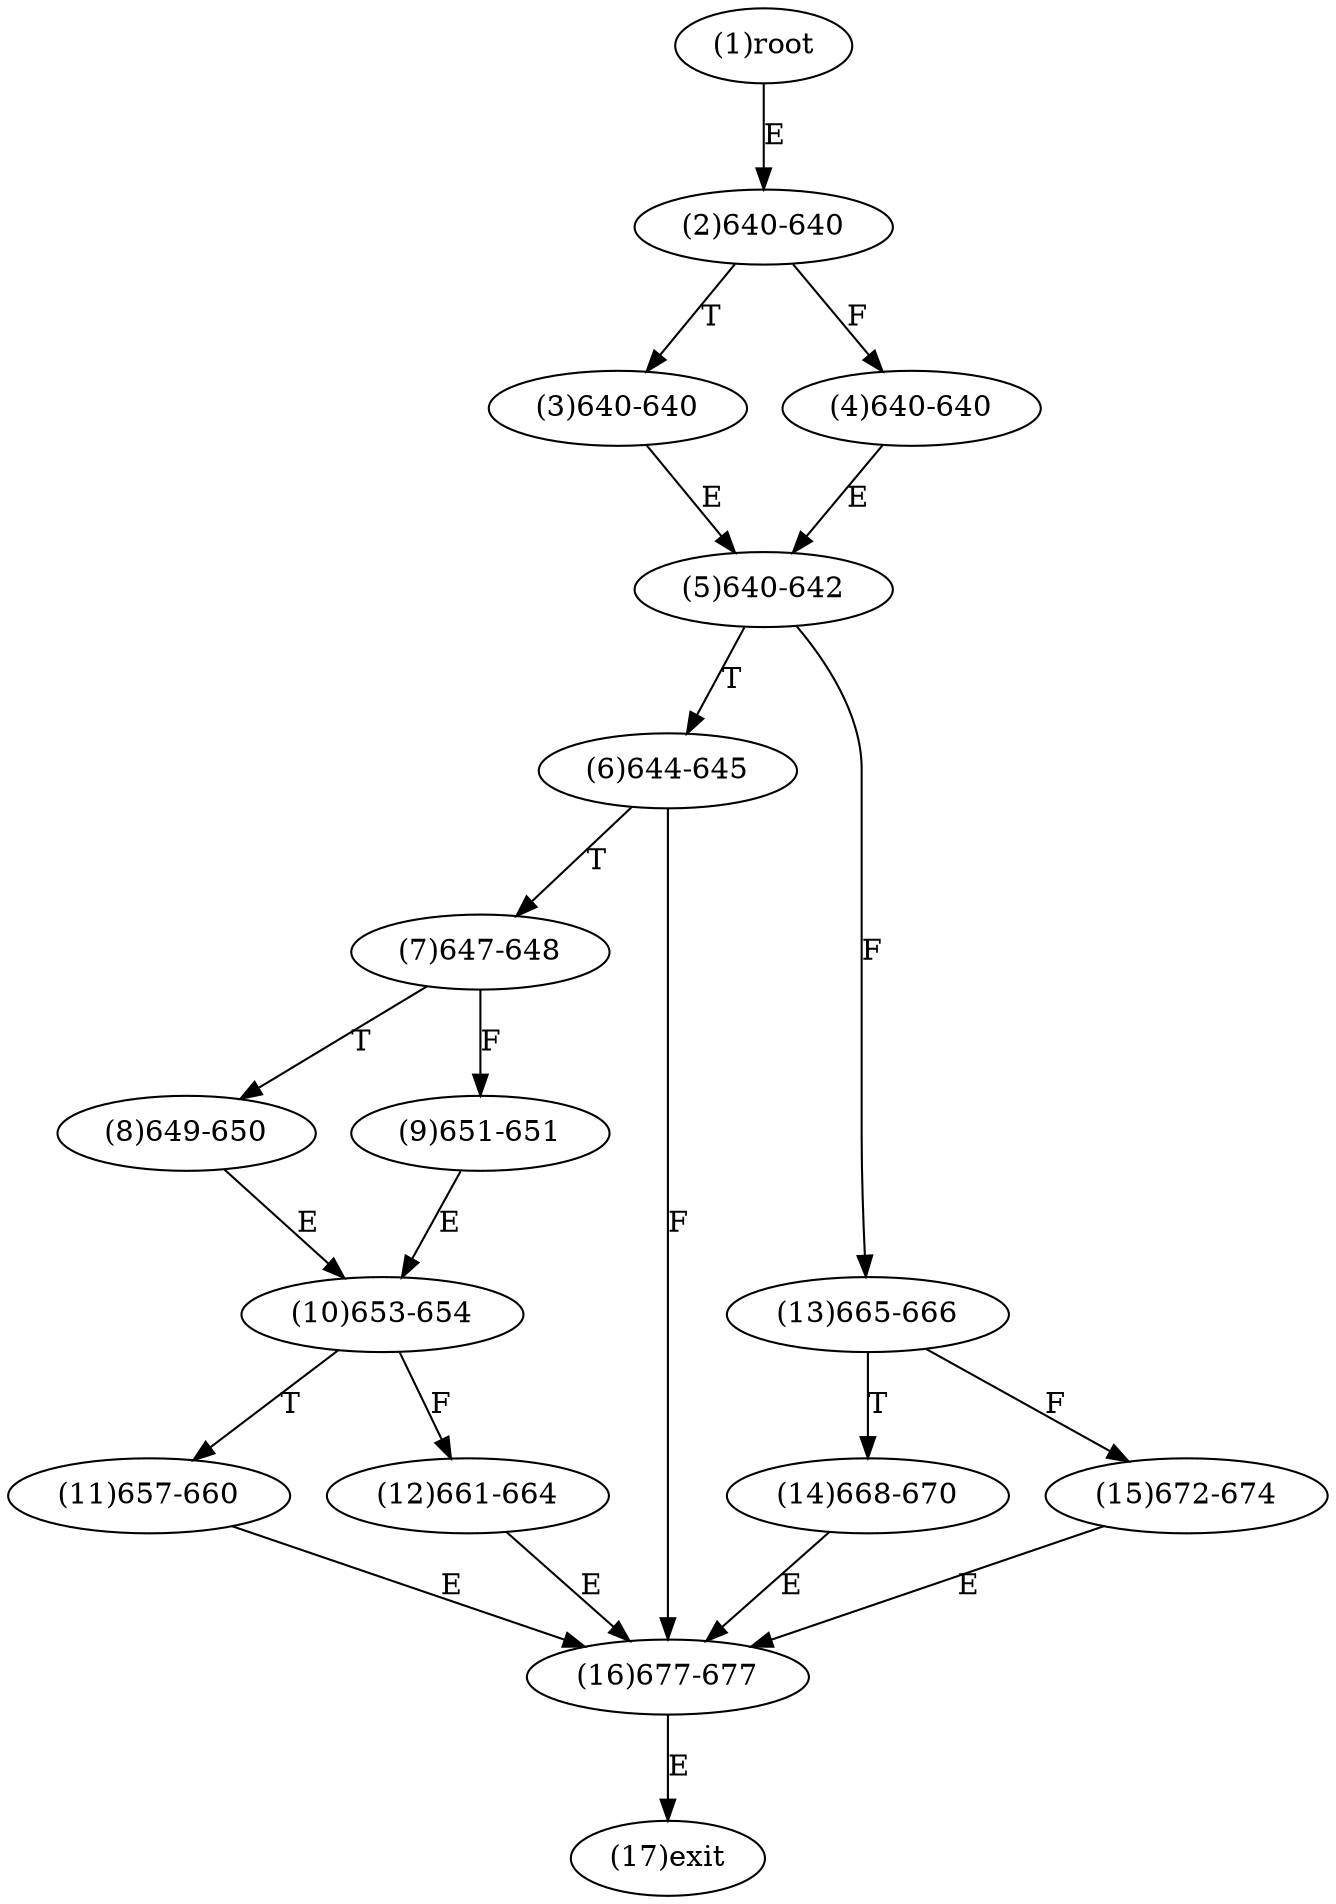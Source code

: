 digraph "" { 
1[ label="(1)root"];
2[ label="(2)640-640"];
3[ label="(3)640-640"];
4[ label="(4)640-640"];
5[ label="(5)640-642"];
6[ label="(6)644-645"];
7[ label="(7)647-648"];
8[ label="(8)649-650"];
9[ label="(9)651-651"];
10[ label="(10)653-654"];
11[ label="(11)657-660"];
12[ label="(12)661-664"];
13[ label="(13)665-666"];
14[ label="(14)668-670"];
15[ label="(15)672-674"];
17[ label="(17)exit"];
16[ label="(16)677-677"];
1->2[ label="E"];
2->4[ label="F"];
2->3[ label="T"];
3->5[ label="E"];
4->5[ label="E"];
5->13[ label="F"];
5->6[ label="T"];
6->16[ label="F"];
6->7[ label="T"];
7->9[ label="F"];
7->8[ label="T"];
8->10[ label="E"];
9->10[ label="E"];
10->12[ label="F"];
10->11[ label="T"];
11->16[ label="E"];
12->16[ label="E"];
13->15[ label="F"];
13->14[ label="T"];
14->16[ label="E"];
15->16[ label="E"];
16->17[ label="E"];
}